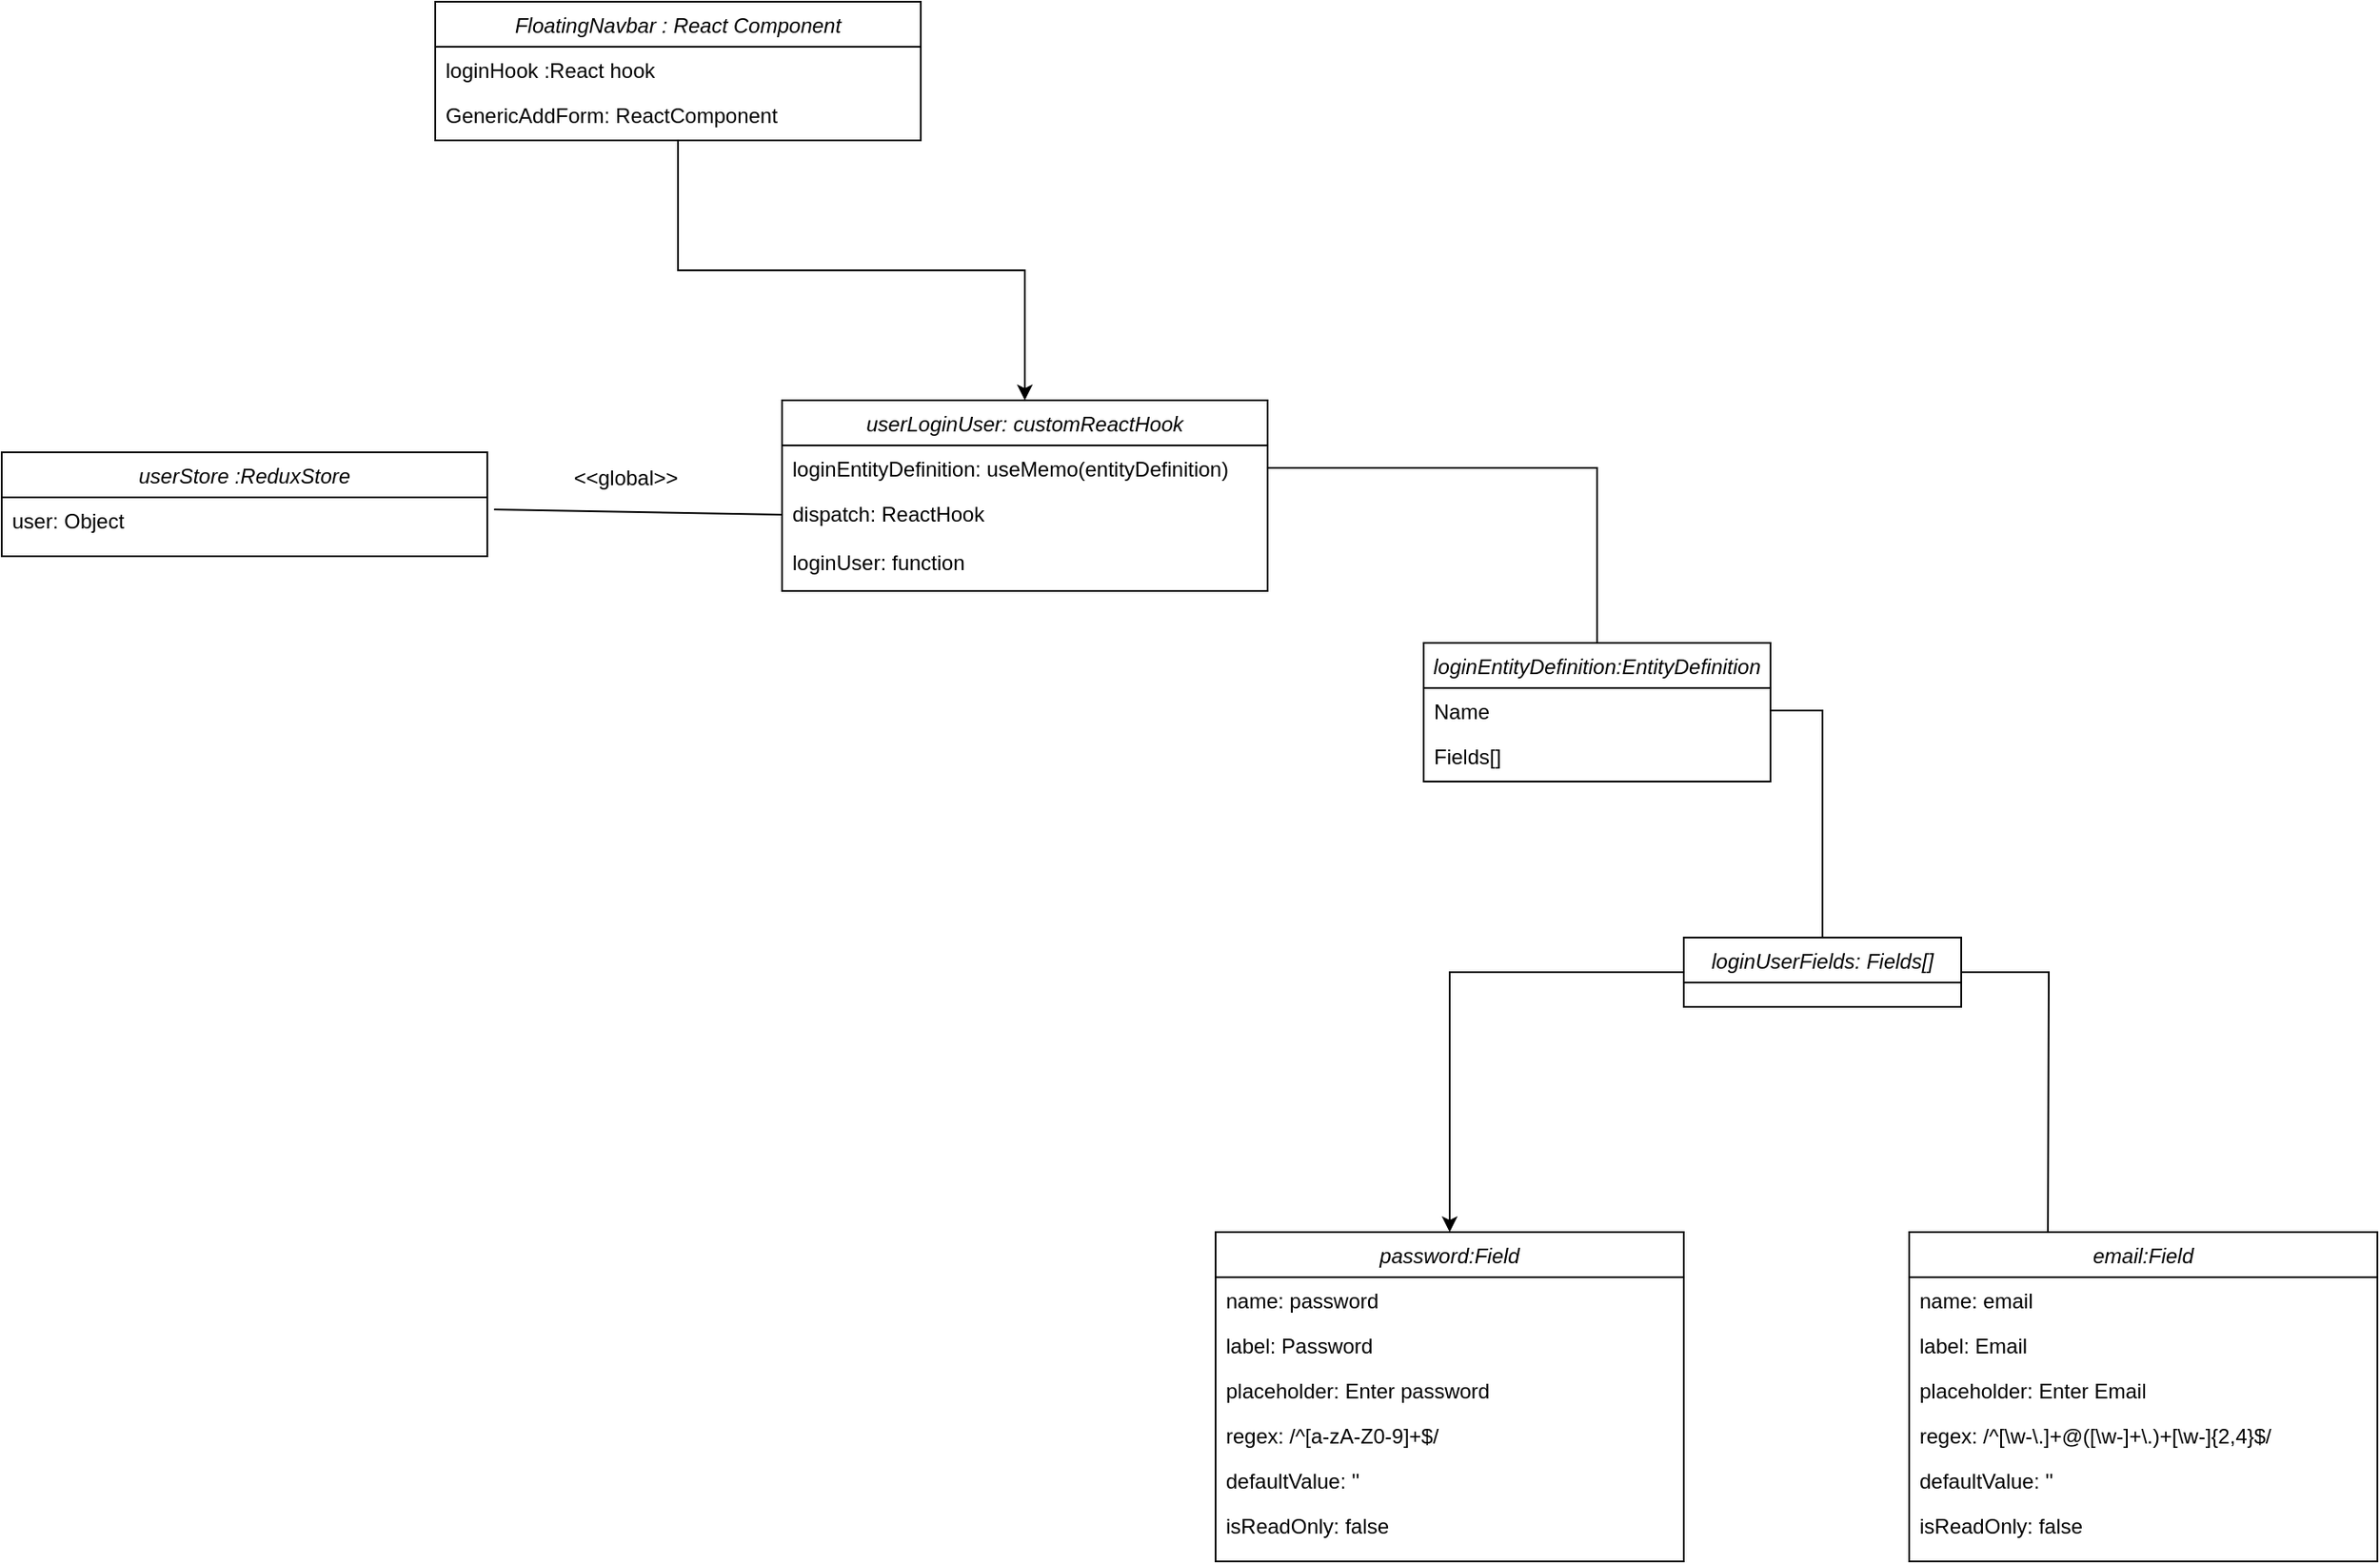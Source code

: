 <mxfile version="22.1.18" type="github">
  <diagram id="C5RBs43oDa-KdzZeNtuy" name="Page-1">
    <mxGraphModel dx="2261" dy="1964" grid="1" gridSize="10" guides="1" tooltips="1" connect="1" arrows="1" fold="1" page="1" pageScale="1" pageWidth="827" pageHeight="1169" math="0" shadow="0">
      <root>
        <mxCell id="WIyWlLk6GJQsqaUBKTNV-0" />
        <mxCell id="WIyWlLk6GJQsqaUBKTNV-1" parent="WIyWlLk6GJQsqaUBKTNV-0" />
        <mxCell id="zkfFHV4jXpPFQw0GAbJ--0" value="loginEntityDefinition:EntityDefinition&#xa;" style="swimlane;fontStyle=2;align=center;verticalAlign=top;childLayout=stackLayout;horizontal=1;startSize=26;horizontalStack=0;resizeParent=1;resizeLast=0;collapsible=1;marginBottom=0;rounded=0;shadow=0;strokeWidth=1;" parent="WIyWlLk6GJQsqaUBKTNV-1" vertex="1">
          <mxGeometry x="190" y="110" width="200" height="80" as="geometry">
            <mxRectangle x="230" y="140" width="160" height="26" as="alternateBounds" />
          </mxGeometry>
        </mxCell>
        <mxCell id="zkfFHV4jXpPFQw0GAbJ--1" value="Name" style="text;align=left;verticalAlign=top;spacingLeft=4;spacingRight=4;overflow=hidden;rotatable=0;points=[[0,0.5],[1,0.5]];portConstraint=eastwest;" parent="zkfFHV4jXpPFQw0GAbJ--0" vertex="1">
          <mxGeometry y="26" width="200" height="26" as="geometry" />
        </mxCell>
        <mxCell id="zkfFHV4jXpPFQw0GAbJ--2" value="Fields[] " style="text;align=left;verticalAlign=top;spacingLeft=4;spacingRight=4;overflow=hidden;rotatable=0;points=[[0,0.5],[1,0.5]];portConstraint=eastwest;rounded=0;shadow=0;html=0;" parent="zkfFHV4jXpPFQw0GAbJ--0" vertex="1">
          <mxGeometry y="52" width="200" height="26" as="geometry" />
        </mxCell>
        <mxCell id="sOAEiHEBRGRyr1do5JYv-10" style="edgeStyle=orthogonalEdgeStyle;rounded=0;orthogonalLoop=1;jettySize=auto;html=1;endArrow=none;endFill=0;" edge="1" parent="WIyWlLk6GJQsqaUBKTNV-1" source="sOAEiHEBRGRyr1do5JYv-6">
          <mxGeometry relative="1" as="geometry">
            <mxPoint x="550" y="450" as="targetPoint" />
          </mxGeometry>
        </mxCell>
        <mxCell id="sOAEiHEBRGRyr1do5JYv-27" style="edgeStyle=orthogonalEdgeStyle;rounded=0;orthogonalLoop=1;jettySize=auto;html=1;entryX=0.5;entryY=0;entryDx=0;entryDy=0;exitX=0;exitY=0.5;exitDx=0;exitDy=0;" edge="1" parent="WIyWlLk6GJQsqaUBKTNV-1" source="sOAEiHEBRGRyr1do5JYv-6" target="sOAEiHEBRGRyr1do5JYv-20">
          <mxGeometry relative="1" as="geometry" />
        </mxCell>
        <mxCell id="sOAEiHEBRGRyr1do5JYv-6" value="loginUserFields: Fields[]&#xa;" style="swimlane;fontStyle=2;align=center;verticalAlign=top;childLayout=stackLayout;horizontal=1;startSize=26;horizontalStack=0;resizeParent=1;resizeLast=0;collapsible=1;marginBottom=0;rounded=0;shadow=0;strokeWidth=1;" vertex="1" parent="WIyWlLk6GJQsqaUBKTNV-1">
          <mxGeometry x="340" y="280" width="160" height="40" as="geometry">
            <mxRectangle x="230" y="140" width="160" height="26" as="alternateBounds" />
          </mxGeometry>
        </mxCell>
        <mxCell id="sOAEiHEBRGRyr1do5JYv-11" value="email:Field&#xa;" style="swimlane;fontStyle=2;align=center;verticalAlign=top;childLayout=stackLayout;horizontal=1;startSize=26;horizontalStack=0;resizeParent=1;resizeLast=0;collapsible=1;marginBottom=0;rounded=0;shadow=0;strokeWidth=1;" vertex="1" parent="WIyWlLk6GJQsqaUBKTNV-1">
          <mxGeometry x="470" y="450" width="270" height="190" as="geometry">
            <mxRectangle x="230" y="140" width="160" height="26" as="alternateBounds" />
          </mxGeometry>
        </mxCell>
        <mxCell id="sOAEiHEBRGRyr1do5JYv-13" value="name: email" style="text;align=left;verticalAlign=top;spacingLeft=4;spacingRight=4;overflow=hidden;rotatable=0;points=[[0,0.5],[1,0.5]];portConstraint=eastwest;" vertex="1" parent="sOAEiHEBRGRyr1do5JYv-11">
          <mxGeometry y="26" width="270" height="26" as="geometry" />
        </mxCell>
        <mxCell id="sOAEiHEBRGRyr1do5JYv-14" value="label: Email&#xa;" style="text;align=left;verticalAlign=top;spacingLeft=4;spacingRight=4;overflow=hidden;rotatable=0;points=[[0,0.5],[1,0.5]];portConstraint=eastwest;rounded=0;shadow=0;html=0;" vertex="1" parent="sOAEiHEBRGRyr1do5JYv-11">
          <mxGeometry y="52" width="270" height="26" as="geometry" />
        </mxCell>
        <mxCell id="sOAEiHEBRGRyr1do5JYv-15" value="placeholder: Enter Email&#xa;" style="text;align=left;verticalAlign=top;spacingLeft=4;spacingRight=4;overflow=hidden;rotatable=0;points=[[0,0.5],[1,0.5]];portConstraint=eastwest;rounded=0;shadow=0;html=0;" vertex="1" parent="sOAEiHEBRGRyr1do5JYv-11">
          <mxGeometry y="78" width="270" height="26" as="geometry" />
        </mxCell>
        <mxCell id="sOAEiHEBRGRyr1do5JYv-16" value="regex: /^[\w-\.]+@([\w-]+\.)+[\w-]{2,4}$/" style="text;align=left;verticalAlign=top;spacingLeft=4;spacingRight=4;overflow=hidden;rotatable=0;points=[[0,0.5],[1,0.5]];portConstraint=eastwest;rounded=0;shadow=0;html=0;" vertex="1" parent="sOAEiHEBRGRyr1do5JYv-11">
          <mxGeometry y="104" width="270" height="26" as="geometry" />
        </mxCell>
        <mxCell id="sOAEiHEBRGRyr1do5JYv-19" value="defaultValue: &#39;&#39;&#xa;" style="text;align=left;verticalAlign=top;spacingLeft=4;spacingRight=4;overflow=hidden;rotatable=0;points=[[0,0.5],[1,0.5]];portConstraint=eastwest;rounded=0;shadow=0;html=0;" vertex="1" parent="sOAEiHEBRGRyr1do5JYv-11">
          <mxGeometry y="130" width="270" height="26" as="geometry" />
        </mxCell>
        <mxCell id="sOAEiHEBRGRyr1do5JYv-17" value="isReadOnly: false" style="text;align=left;verticalAlign=top;spacingLeft=4;spacingRight=4;overflow=hidden;rotatable=0;points=[[0,0.5],[1,0.5]];portConstraint=eastwest;rounded=0;shadow=0;html=0;" vertex="1" parent="sOAEiHEBRGRyr1do5JYv-11">
          <mxGeometry y="156" width="270" height="24" as="geometry" />
        </mxCell>
        <mxCell id="sOAEiHEBRGRyr1do5JYv-20" value="password:Field&#xa;" style="swimlane;fontStyle=2;align=center;verticalAlign=top;childLayout=stackLayout;horizontal=1;startSize=26;horizontalStack=0;resizeParent=1;resizeLast=0;collapsible=1;marginBottom=0;rounded=0;shadow=0;strokeWidth=1;" vertex="1" parent="WIyWlLk6GJQsqaUBKTNV-1">
          <mxGeometry x="70" y="450" width="270" height="190" as="geometry">
            <mxRectangle x="230" y="140" width="160" height="26" as="alternateBounds" />
          </mxGeometry>
        </mxCell>
        <mxCell id="sOAEiHEBRGRyr1do5JYv-21" value="name: password" style="text;align=left;verticalAlign=top;spacingLeft=4;spacingRight=4;overflow=hidden;rotatable=0;points=[[0,0.5],[1,0.5]];portConstraint=eastwest;" vertex="1" parent="sOAEiHEBRGRyr1do5JYv-20">
          <mxGeometry y="26" width="270" height="26" as="geometry" />
        </mxCell>
        <mxCell id="sOAEiHEBRGRyr1do5JYv-22" value="label: Password&#xa;" style="text;align=left;verticalAlign=top;spacingLeft=4;spacingRight=4;overflow=hidden;rotatable=0;points=[[0,0.5],[1,0.5]];portConstraint=eastwest;rounded=0;shadow=0;html=0;" vertex="1" parent="sOAEiHEBRGRyr1do5JYv-20">
          <mxGeometry y="52" width="270" height="26" as="geometry" />
        </mxCell>
        <mxCell id="sOAEiHEBRGRyr1do5JYv-23" value="placeholder: Enter password&#xa;" style="text;align=left;verticalAlign=top;spacingLeft=4;spacingRight=4;overflow=hidden;rotatable=0;points=[[0,0.5],[1,0.5]];portConstraint=eastwest;rounded=0;shadow=0;html=0;" vertex="1" parent="sOAEiHEBRGRyr1do5JYv-20">
          <mxGeometry y="78" width="270" height="26" as="geometry" />
        </mxCell>
        <mxCell id="sOAEiHEBRGRyr1do5JYv-24" value="regex: /^[a-zA-Z0-9]+$/" style="text;align=left;verticalAlign=top;spacingLeft=4;spacingRight=4;overflow=hidden;rotatable=0;points=[[0,0.5],[1,0.5]];portConstraint=eastwest;rounded=0;shadow=0;html=0;" vertex="1" parent="sOAEiHEBRGRyr1do5JYv-20">
          <mxGeometry y="104" width="270" height="26" as="geometry" />
        </mxCell>
        <mxCell id="sOAEiHEBRGRyr1do5JYv-25" value="defaultValue: &#39;&#39;&#xa;" style="text;align=left;verticalAlign=top;spacingLeft=4;spacingRight=4;overflow=hidden;rotatable=0;points=[[0,0.5],[1,0.5]];portConstraint=eastwest;rounded=0;shadow=0;html=0;" vertex="1" parent="sOAEiHEBRGRyr1do5JYv-20">
          <mxGeometry y="130" width="270" height="26" as="geometry" />
        </mxCell>
        <mxCell id="sOAEiHEBRGRyr1do5JYv-26" value="isReadOnly: false" style="text;align=left;verticalAlign=top;spacingLeft=4;spacingRight=4;overflow=hidden;rotatable=0;points=[[0,0.5],[1,0.5]];portConstraint=eastwest;rounded=0;shadow=0;html=0;" vertex="1" parent="sOAEiHEBRGRyr1do5JYv-20">
          <mxGeometry y="156" width="270" height="24" as="geometry" />
        </mxCell>
        <mxCell id="sOAEiHEBRGRyr1do5JYv-28" value="userLoginUser: customReactHook" style="swimlane;fontStyle=2;align=center;verticalAlign=top;childLayout=stackLayout;horizontal=1;startSize=26;horizontalStack=0;resizeParent=1;resizeLast=0;collapsible=1;marginBottom=0;rounded=0;shadow=0;strokeWidth=1;" vertex="1" parent="WIyWlLk6GJQsqaUBKTNV-1">
          <mxGeometry x="-180" y="-30" width="280" height="110" as="geometry">
            <mxRectangle x="230" y="140" width="160" height="26" as="alternateBounds" />
          </mxGeometry>
        </mxCell>
        <mxCell id="sOAEiHEBRGRyr1do5JYv-30" value="loginEntityDefinition: useMemo(entityDefinition)" style="text;align=left;verticalAlign=top;spacingLeft=4;spacingRight=4;overflow=hidden;rotatable=0;points=[[0,0.5],[1,0.5]];portConstraint=eastwest;" vertex="1" parent="sOAEiHEBRGRyr1do5JYv-28">
          <mxGeometry y="26" width="280" height="26" as="geometry" />
        </mxCell>
        <mxCell id="sOAEiHEBRGRyr1do5JYv-31" value="dispatch: ReactHook&#xa;" style="text;align=left;verticalAlign=top;spacingLeft=4;spacingRight=4;overflow=hidden;rotatable=0;points=[[0,0.5],[1,0.5]];portConstraint=eastwest;rounded=0;shadow=0;html=0;" vertex="1" parent="sOAEiHEBRGRyr1do5JYv-28">
          <mxGeometry y="52" width="280" height="28" as="geometry" />
        </mxCell>
        <mxCell id="sOAEiHEBRGRyr1do5JYv-35" value="loginUser: function" style="text;align=left;verticalAlign=top;spacingLeft=4;spacingRight=4;overflow=hidden;rotatable=0;points=[[0,0.5],[1,0.5]];portConstraint=eastwest;rounded=0;shadow=0;html=0;" vertex="1" parent="sOAEiHEBRGRyr1do5JYv-28">
          <mxGeometry y="80" width="280" height="28" as="geometry" />
        </mxCell>
        <mxCell id="sOAEiHEBRGRyr1do5JYv-29" style="edgeStyle=orthogonalEdgeStyle;rounded=0;orthogonalLoop=1;jettySize=auto;html=1;endArrow=none;endFill=0;entryX=0.5;entryY=0;entryDx=0;entryDy=0;" edge="1" parent="WIyWlLk6GJQsqaUBKTNV-1" source="sOAEiHEBRGRyr1do5JYv-30" target="zkfFHV4jXpPFQw0GAbJ--0">
          <mxGeometry relative="1" as="geometry">
            <mxPoint x="140" y="150" as="targetPoint" />
          </mxGeometry>
        </mxCell>
        <mxCell id="sOAEiHEBRGRyr1do5JYv-5" style="edgeStyle=orthogonalEdgeStyle;rounded=0;orthogonalLoop=1;jettySize=auto;html=1;endArrow=none;endFill=0;entryX=0.5;entryY=0;entryDx=0;entryDy=0;" edge="1" parent="WIyWlLk6GJQsqaUBKTNV-1" source="zkfFHV4jXpPFQw0GAbJ--1" target="sOAEiHEBRGRyr1do5JYv-6">
          <mxGeometry relative="1" as="geometry">
            <mxPoint x="400" y="270" as="targetPoint" />
          </mxGeometry>
        </mxCell>
        <mxCell id="sOAEiHEBRGRyr1do5JYv-38" value="userStore :ReduxStore&#xa;" style="swimlane;fontStyle=2;align=center;verticalAlign=top;childLayout=stackLayout;horizontal=1;startSize=26;horizontalStack=0;resizeParent=1;resizeLast=0;collapsible=1;marginBottom=0;rounded=0;shadow=0;strokeWidth=1;" vertex="1" parent="WIyWlLk6GJQsqaUBKTNV-1">
          <mxGeometry x="-630" width="280" height="60" as="geometry">
            <mxRectangle x="230" y="140" width="160" height="26" as="alternateBounds" />
          </mxGeometry>
        </mxCell>
        <mxCell id="sOAEiHEBRGRyr1do5JYv-39" value="user: Object" style="text;align=left;verticalAlign=top;spacingLeft=4;spacingRight=4;overflow=hidden;rotatable=0;points=[[0,0.5],[1,0.5]];portConstraint=eastwest;" vertex="1" parent="sOAEiHEBRGRyr1do5JYv-38">
          <mxGeometry y="26" width="280" height="26" as="geometry" />
        </mxCell>
        <mxCell id="sOAEiHEBRGRyr1do5JYv-43" value="" style="endArrow=none;html=1;rounded=0;entryX=0;entryY=0.5;entryDx=0;entryDy=0;exitX=1.014;exitY=0.269;exitDx=0;exitDy=0;exitPerimeter=0;" edge="1" parent="WIyWlLk6GJQsqaUBKTNV-1" source="sOAEiHEBRGRyr1do5JYv-39" target="sOAEiHEBRGRyr1do5JYv-31">
          <mxGeometry width="50" height="50" relative="1" as="geometry">
            <mxPoint x="-260" y="40" as="sourcePoint" />
            <mxPoint x="-210" y="-10" as="targetPoint" />
          </mxGeometry>
        </mxCell>
        <mxCell id="sOAEiHEBRGRyr1do5JYv-44" value="&amp;lt;&amp;lt;global&amp;gt;&amp;gt;" style="text;html=1;strokeColor=none;fillColor=none;align=center;verticalAlign=middle;whiteSpace=wrap;rounded=0;" vertex="1" parent="WIyWlLk6GJQsqaUBKTNV-1">
          <mxGeometry x="-300" width="60" height="30" as="geometry" />
        </mxCell>
        <mxCell id="sOAEiHEBRGRyr1do5JYv-48" style="edgeStyle=orthogonalEdgeStyle;rounded=0;orthogonalLoop=1;jettySize=auto;html=1;entryX=0.5;entryY=0;entryDx=0;entryDy=0;" edge="1" parent="WIyWlLk6GJQsqaUBKTNV-1" source="sOAEiHEBRGRyr1do5JYv-46" target="sOAEiHEBRGRyr1do5JYv-28">
          <mxGeometry relative="1" as="geometry" />
        </mxCell>
        <mxCell id="sOAEiHEBRGRyr1do5JYv-46" value="FloatingNavbar : React Component" style="swimlane;fontStyle=2;align=center;verticalAlign=top;childLayout=stackLayout;horizontal=1;startSize=26;horizontalStack=0;resizeParent=1;resizeLast=0;collapsible=1;marginBottom=0;rounded=0;shadow=0;strokeWidth=1;" vertex="1" parent="WIyWlLk6GJQsqaUBKTNV-1">
          <mxGeometry x="-380" y="-260" width="280" height="80" as="geometry">
            <mxRectangle x="230" y="140" width="160" height="26" as="alternateBounds" />
          </mxGeometry>
        </mxCell>
        <mxCell id="sOAEiHEBRGRyr1do5JYv-47" value="loginHook :React hook" style="text;align=left;verticalAlign=top;spacingLeft=4;spacingRight=4;overflow=hidden;rotatable=0;points=[[0,0.5],[1,0.5]];portConstraint=eastwest;" vertex="1" parent="sOAEiHEBRGRyr1do5JYv-46">
          <mxGeometry y="26" width="280" height="26" as="geometry" />
        </mxCell>
        <mxCell id="sOAEiHEBRGRyr1do5JYv-49" value="GenericAddForm: ReactComponent" style="text;align=left;verticalAlign=top;spacingLeft=4;spacingRight=4;overflow=hidden;rotatable=0;points=[[0,0.5],[1,0.5]];portConstraint=eastwest;" vertex="1" parent="sOAEiHEBRGRyr1do5JYv-46">
          <mxGeometry y="52" width="280" height="26" as="geometry" />
        </mxCell>
      </root>
    </mxGraphModel>
  </diagram>
</mxfile>
